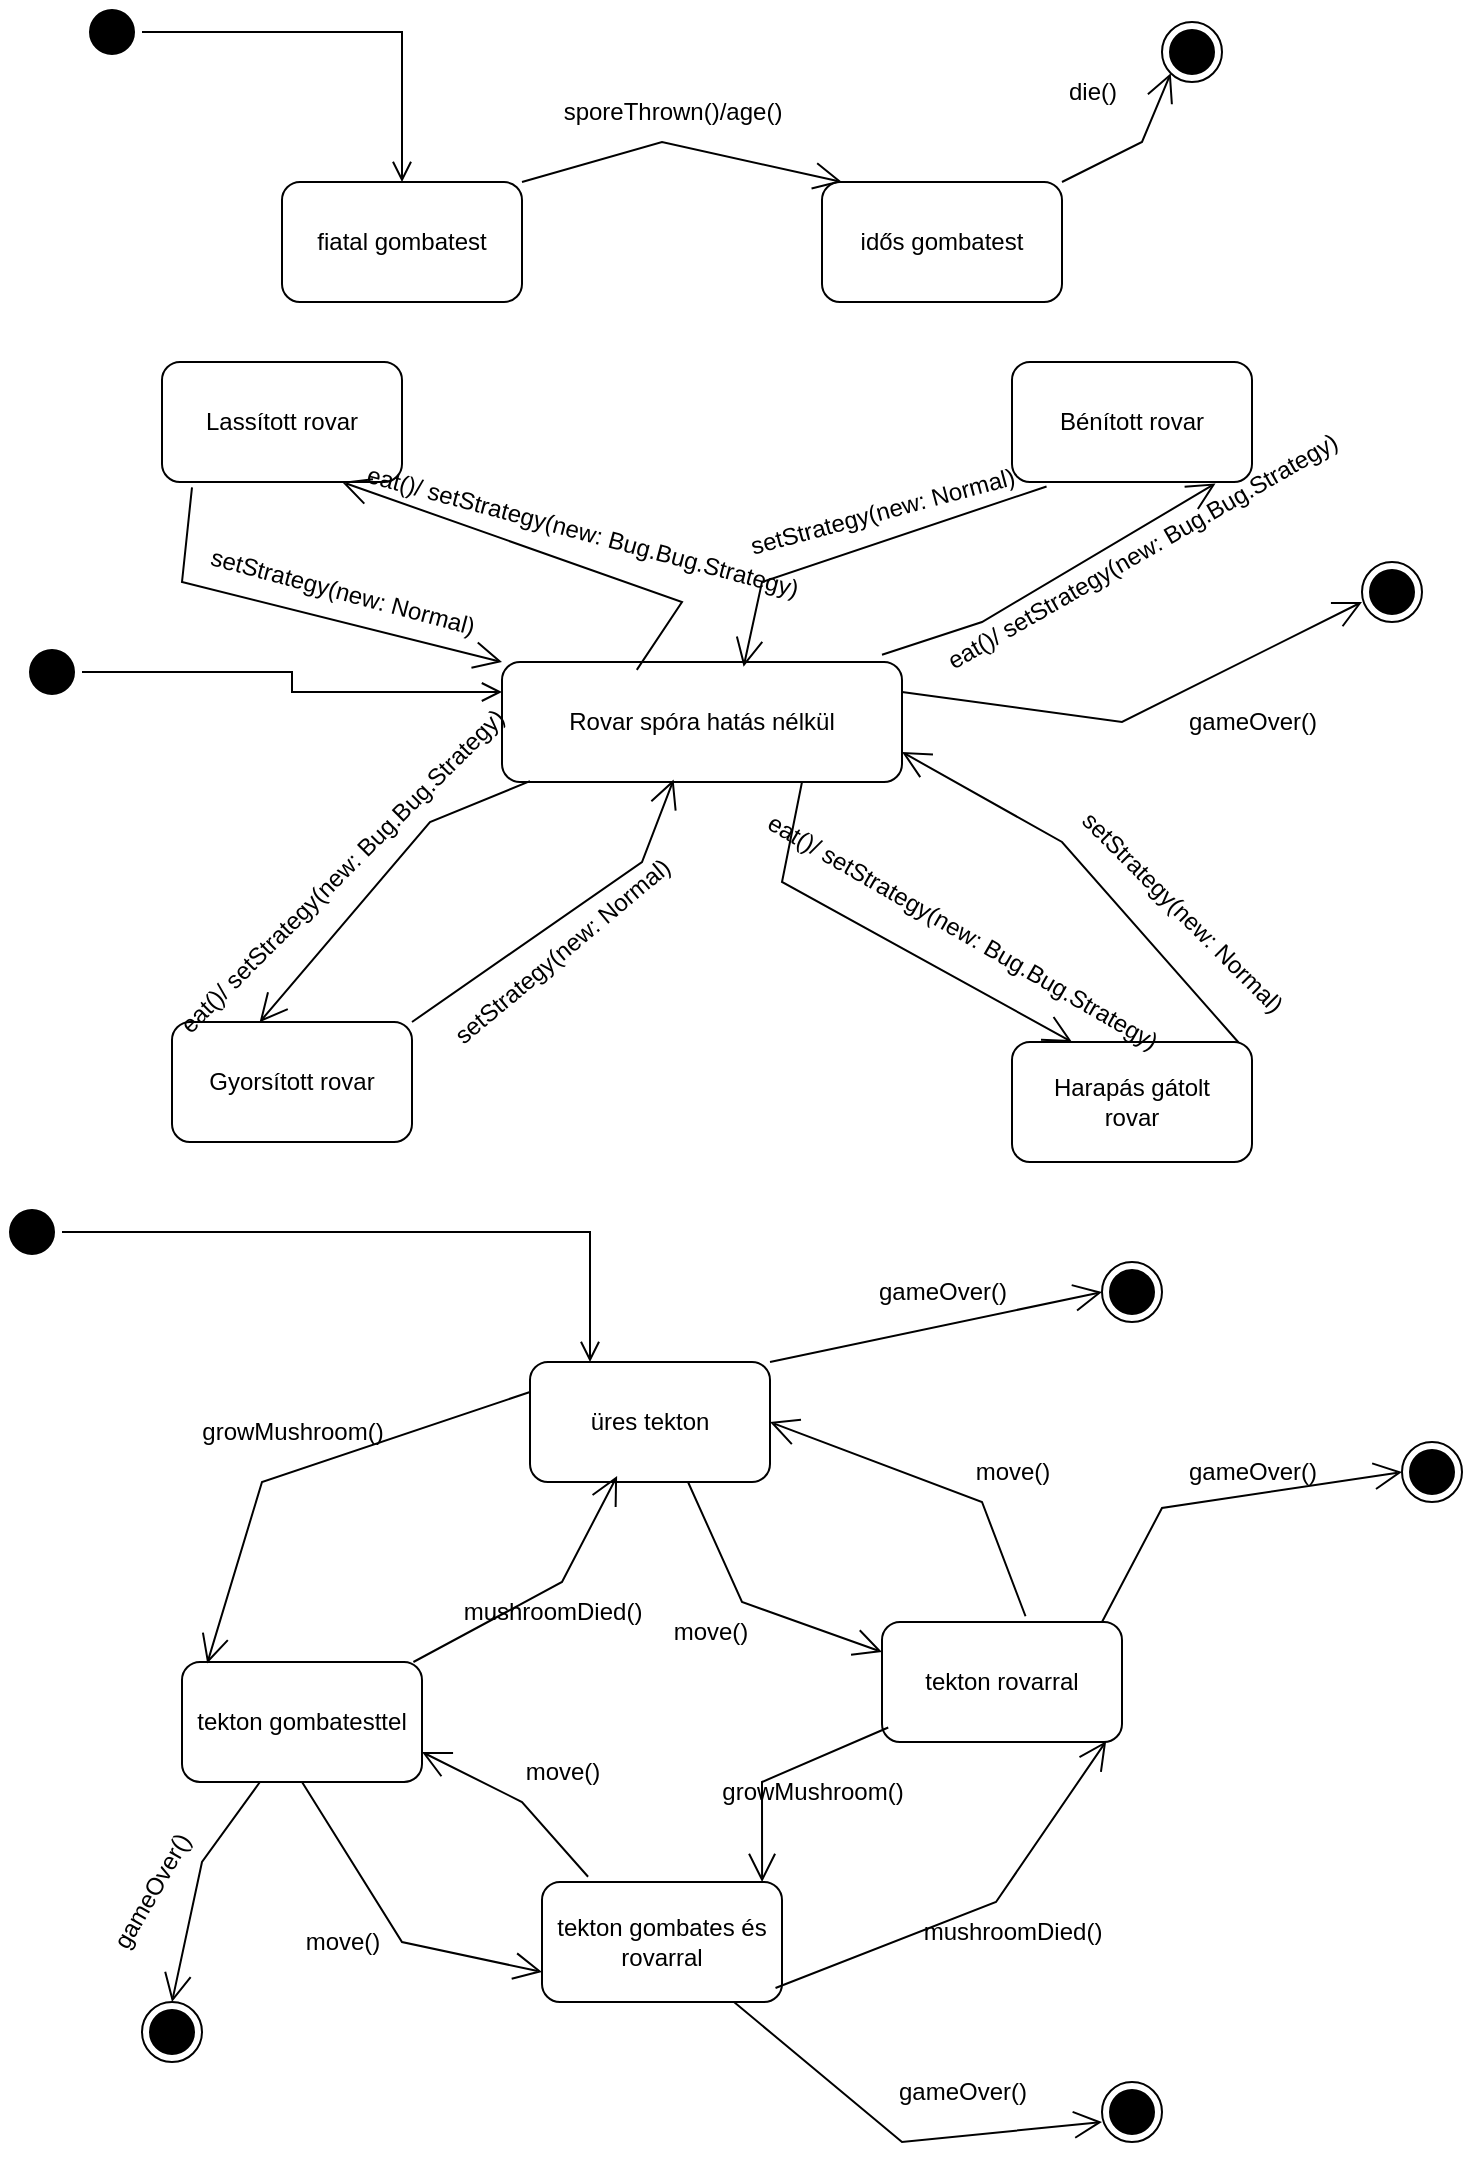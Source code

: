 <mxfile version="26.1.0">
  <diagram name="1 oldal" id="e7ZTyXk7wsJKb9iVIcrr">
    <mxGraphModel dx="1290" dy="530" grid="1" gridSize="10" guides="1" tooltips="1" connect="1" arrows="1" fold="1" page="1" pageScale="1" pageWidth="827" pageHeight="1169" math="0" shadow="0">
      <root>
        <mxCell id="0" />
        <mxCell id="1" parent="0" />
        <mxCell id="Q8xAdufbQUyKPDSiKzdz-1" value="" style="ellipse;html=1;shape=startState;fillColor=#000000;strokeColor=#000000;" parent="1" vertex="1">
          <mxGeometry x="70" y="70" width="30" height="30" as="geometry" />
        </mxCell>
        <mxCell id="Q8xAdufbQUyKPDSiKzdz-2" value="" style="edgeStyle=orthogonalEdgeStyle;html=1;verticalAlign=bottom;endArrow=open;endSize=8;strokeColor=#000000;rounded=0;" parent="1" source="Q8xAdufbQUyKPDSiKzdz-1" target="Q8xAdufbQUyKPDSiKzdz-13" edge="1">
          <mxGeometry relative="1" as="geometry">
            <mxPoint x="190" y="190" as="targetPoint" />
          </mxGeometry>
        </mxCell>
        <mxCell id="Q8xAdufbQUyKPDSiKzdz-3" value="" style="ellipse;html=1;shape=startState;fillColor=#000000;strokeColor=#000000;" parent="1" vertex="1">
          <mxGeometry x="40" y="390" width="30" height="30" as="geometry" />
        </mxCell>
        <mxCell id="Q8xAdufbQUyKPDSiKzdz-4" value="" style="edgeStyle=orthogonalEdgeStyle;html=1;verticalAlign=bottom;endArrow=open;endSize=8;strokeColor=#000000;rounded=0;entryX=0;entryY=0.25;entryDx=0;entryDy=0;" parent="1" source="Q8xAdufbQUyKPDSiKzdz-3" target="Q8xAdufbQUyKPDSiKzdz-14" edge="1">
          <mxGeometry relative="1" as="geometry">
            <mxPoint x="200" y="380" as="targetPoint" />
          </mxGeometry>
        </mxCell>
        <mxCell id="Q8xAdufbQUyKPDSiKzdz-5" value="" style="ellipse;html=1;shape=startState;fillColor=#000000;strokeColor=#000000;" parent="1" vertex="1">
          <mxGeometry x="30" y="670" width="30" height="30" as="geometry" />
        </mxCell>
        <mxCell id="Q8xAdufbQUyKPDSiKzdz-6" value="" style="edgeStyle=orthogonalEdgeStyle;html=1;verticalAlign=bottom;endArrow=open;endSize=8;strokeColor=#000000;rounded=0;entryX=0.25;entryY=0;entryDx=0;entryDy=0;" parent="1" source="Q8xAdufbQUyKPDSiKzdz-5" target="Q8xAdufbQUyKPDSiKzdz-34" edge="1">
          <mxGeometry relative="1" as="geometry">
            <mxPoint x="85" y="750" as="targetPoint" />
          </mxGeometry>
        </mxCell>
        <mxCell id="Q8xAdufbQUyKPDSiKzdz-7" value="" style="ellipse;html=1;shape=endState;fillColor=#000000;strokeColor=#000000;" parent="1" vertex="1">
          <mxGeometry x="580" y="700" width="30" height="30" as="geometry" />
        </mxCell>
        <mxCell id="Q8xAdufbQUyKPDSiKzdz-8" value="" style="ellipse;html=1;shape=endState;fillColor=#000000;strokeColor=#000000;" parent="1" vertex="1">
          <mxGeometry x="710" y="350" width="30" height="30" as="geometry" />
        </mxCell>
        <mxCell id="Q8xAdufbQUyKPDSiKzdz-9" value="" style="ellipse;html=1;shape=endState;fillColor=#000000;strokeColor=#000000;" parent="1" vertex="1">
          <mxGeometry x="610" y="80" width="30" height="30" as="geometry" />
        </mxCell>
        <mxCell id="Q8xAdufbQUyKPDSiKzdz-13" value="fiatal gombatest" style="rounded=1;whiteSpace=wrap;html=1;" parent="1" vertex="1">
          <mxGeometry x="170" y="160" width="120" height="60" as="geometry" />
        </mxCell>
        <mxCell id="Q8xAdufbQUyKPDSiKzdz-14" value="Rovar spóra hatás nélkül" style="rounded=1;whiteSpace=wrap;html=1;" parent="1" vertex="1">
          <mxGeometry x="280" y="400" width="200" height="60" as="geometry" />
        </mxCell>
        <mxCell id="Q8xAdufbQUyKPDSiKzdz-15" value="idős gombatest" style="rounded=1;whiteSpace=wrap;html=1;" parent="1" vertex="1">
          <mxGeometry x="440" y="160" width="120" height="60" as="geometry" />
        </mxCell>
        <mxCell id="Q8xAdufbQUyKPDSiKzdz-18" value="Lassított rovar" style="rounded=1;whiteSpace=wrap;html=1;" parent="1" vertex="1">
          <mxGeometry x="110" y="250" width="120" height="60" as="geometry" />
        </mxCell>
        <mxCell id="Q8xAdufbQUyKPDSiKzdz-19" value="Gyorsított rovar" style="rounded=1;whiteSpace=wrap;html=1;" parent="1" vertex="1">
          <mxGeometry x="115" y="580" width="120" height="60" as="geometry" />
        </mxCell>
        <mxCell id="Q8xAdufbQUyKPDSiKzdz-20" value="Bénított rovar" style="rounded=1;whiteSpace=wrap;html=1;" parent="1" vertex="1">
          <mxGeometry x="535" y="250" width="120" height="60" as="geometry" />
        </mxCell>
        <mxCell id="Q8xAdufbQUyKPDSiKzdz-21" value="Harapás gátolt&lt;br&gt;rovar" style="rounded=1;whiteSpace=wrap;html=1;" parent="1" vertex="1">
          <mxGeometry x="535" y="590" width="120" height="60" as="geometry" />
        </mxCell>
        <mxCell id="Q8xAdufbQUyKPDSiKzdz-34" value="üres tekton" style="rounded=1;whiteSpace=wrap;html=1;" parent="1" vertex="1">
          <mxGeometry x="294" y="750" width="120" height="60" as="geometry" />
        </mxCell>
        <mxCell id="Q8xAdufbQUyKPDSiKzdz-35" value="tekton gombatesttel" style="rounded=1;whiteSpace=wrap;html=1;" parent="1" vertex="1">
          <mxGeometry x="120" y="900" width="120" height="60" as="geometry" />
        </mxCell>
        <mxCell id="Q8xAdufbQUyKPDSiKzdz-36" value="tekton rovarral" style="rounded=1;whiteSpace=wrap;html=1;" parent="1" vertex="1">
          <mxGeometry x="470" y="880" width="120" height="60" as="geometry" />
        </mxCell>
        <mxCell id="Q8xAdufbQUyKPDSiKzdz-37" value="tekton gombates és rovarral" style="rounded=1;whiteSpace=wrap;html=1;" parent="1" vertex="1">
          <mxGeometry x="300" y="1010" width="120" height="60" as="geometry" />
        </mxCell>
        <mxCell id="Q8xAdufbQUyKPDSiKzdz-49" value="sporeThrown()/age()" style="text;html=1;align=center;verticalAlign=middle;resizable=0;points=[];autosize=1;strokeColor=none;fillColor=none;" parent="1" vertex="1">
          <mxGeometry x="300" y="110" width="130" height="30" as="geometry" />
        </mxCell>
        <mxCell id="Q8xAdufbQUyKPDSiKzdz-50" value="die()" style="text;html=1;align=center;verticalAlign=middle;resizable=0;points=[];autosize=1;strokeColor=none;fillColor=none;" parent="1" vertex="1">
          <mxGeometry x="550" y="100" width="50" height="30" as="geometry" />
        </mxCell>
        <mxCell id="Q8xAdufbQUyKPDSiKzdz-54" value="" style="endArrow=open;endFill=1;endSize=12;html=1;rounded=0;exitX=0.125;exitY=1.044;exitDx=0;exitDy=0;entryX=0;entryY=0;entryDx=0;entryDy=0;exitPerimeter=0;" parent="1" source="Q8xAdufbQUyKPDSiKzdz-18" target="Q8xAdufbQUyKPDSiKzdz-14" edge="1">
          <mxGeometry width="160" relative="1" as="geometry">
            <mxPoint x="290" y="250" as="sourcePoint" />
            <mxPoint x="450" y="250" as="targetPoint" />
            <Array as="points">
              <mxPoint x="120" y="360" />
            </Array>
          </mxGeometry>
        </mxCell>
        <mxCell id="Q8xAdufbQUyKPDSiKzdz-58" value="" style="endArrow=open;endFill=1;endSize=12;html=1;rounded=0;entryX=0.75;entryY=1;entryDx=0;entryDy=0;exitX=0.337;exitY=0.066;exitDx=0;exitDy=0;exitPerimeter=0;" parent="1" source="Q8xAdufbQUyKPDSiKzdz-14" target="Q8xAdufbQUyKPDSiKzdz-18" edge="1">
          <mxGeometry width="160" relative="1" as="geometry">
            <mxPoint x="470" y="360" as="sourcePoint" />
            <mxPoint x="350" y="360" as="targetPoint" />
            <Array as="points">
              <mxPoint x="370" y="370" />
            </Array>
          </mxGeometry>
        </mxCell>
        <mxCell id="Q8xAdufbQUyKPDSiKzdz-59" value="" style="endArrow=open;endFill=1;endSize=12;html=1;rounded=0;exitX=1;exitY=0;exitDx=0;exitDy=0;entryX=0.083;entryY=0;entryDx=0;entryDy=0;entryPerimeter=0;" parent="1" source="Q8xAdufbQUyKPDSiKzdz-13" target="Q8xAdufbQUyKPDSiKzdz-15" edge="1">
          <mxGeometry width="160" relative="1" as="geometry">
            <mxPoint x="360" y="55" as="sourcePoint" />
            <mxPoint x="407" y="110" as="targetPoint" />
            <Array as="points">
              <mxPoint x="360" y="140" />
            </Array>
          </mxGeometry>
        </mxCell>
        <mxCell id="Q8xAdufbQUyKPDSiKzdz-60" value="" style="endArrow=open;endFill=1;endSize=12;html=1;rounded=0;exitX=1;exitY=0;exitDx=0;exitDy=0;entryX=0;entryY=1;entryDx=0;entryDy=0;" parent="1" source="Q8xAdufbQUyKPDSiKzdz-15" target="Q8xAdufbQUyKPDSiKzdz-9" edge="1">
          <mxGeometry width="160" relative="1" as="geometry">
            <mxPoint x="370" y="65" as="sourcePoint" />
            <mxPoint x="417" y="120" as="targetPoint" />
            <Array as="points">
              <mxPoint x="600" y="140" />
            </Array>
          </mxGeometry>
        </mxCell>
        <mxCell id="Q8xAdufbQUyKPDSiKzdz-61" value="" style="endArrow=open;endFill=1;endSize=12;html=1;rounded=0;exitX=0.95;exitY=-0.061;exitDx=0;exitDy=0;entryX=0.848;entryY=1.012;entryDx=0;entryDy=0;entryPerimeter=0;exitPerimeter=0;" parent="1" source="Q8xAdufbQUyKPDSiKzdz-14" target="Q8xAdufbQUyKPDSiKzdz-20" edge="1">
          <mxGeometry width="160" relative="1" as="geometry">
            <mxPoint x="534" y="350" as="sourcePoint" />
            <mxPoint x="581" y="405" as="targetPoint" />
            <Array as="points">
              <mxPoint x="520" y="380" />
            </Array>
          </mxGeometry>
        </mxCell>
        <mxCell id="Q8xAdufbQUyKPDSiKzdz-62" value="" style="endArrow=open;endFill=1;endSize=12;html=1;rounded=0;exitX=0.144;exitY=1.037;exitDx=0;exitDy=0;entryX=0.604;entryY=0.04;entryDx=0;entryDy=0;entryPerimeter=0;exitPerimeter=0;" parent="1" source="Q8xAdufbQUyKPDSiKzdz-20" target="Q8xAdufbQUyKPDSiKzdz-14" edge="1">
          <mxGeometry width="160" relative="1" as="geometry">
            <mxPoint x="544" y="360" as="sourcePoint" />
            <mxPoint x="591" y="415" as="targetPoint" />
            <Array as="points">
              <mxPoint x="410" y="360" />
            </Array>
          </mxGeometry>
        </mxCell>
        <mxCell id="Q8xAdufbQUyKPDSiKzdz-63" value="" style="endArrow=open;endFill=1;endSize=12;html=1;rounded=0;exitX=0.75;exitY=1;exitDx=0;exitDy=0;entryX=0.25;entryY=0;entryDx=0;entryDy=0;" parent="1" source="Q8xAdufbQUyKPDSiKzdz-14" target="Q8xAdufbQUyKPDSiKzdz-21" edge="1">
          <mxGeometry width="160" relative="1" as="geometry">
            <mxPoint x="554" y="370" as="sourcePoint" />
            <mxPoint x="500" y="500" as="targetPoint" />
            <Array as="points">
              <mxPoint x="420" y="510" />
            </Array>
          </mxGeometry>
        </mxCell>
        <mxCell id="Q8xAdufbQUyKPDSiKzdz-64" value="" style="endArrow=open;endFill=1;endSize=12;html=1;rounded=0;exitX=0.944;exitY=0.004;exitDx=0;exitDy=0;entryX=1;entryY=0.75;entryDx=0;entryDy=0;exitPerimeter=0;" parent="1" source="Q8xAdufbQUyKPDSiKzdz-21" target="Q8xAdufbQUyKPDSiKzdz-14" edge="1">
          <mxGeometry width="160" relative="1" as="geometry">
            <mxPoint x="564" y="380" as="sourcePoint" />
            <mxPoint x="611" y="435" as="targetPoint" />
            <Array as="points">
              <mxPoint x="560" y="490" />
            </Array>
          </mxGeometry>
        </mxCell>
        <mxCell id="Q8xAdufbQUyKPDSiKzdz-65" value="" style="endArrow=open;endFill=1;endSize=12;html=1;rounded=0;exitX=0.07;exitY=0.993;exitDx=0;exitDy=0;entryX=0.365;entryY=0.002;entryDx=0;entryDy=0;entryPerimeter=0;exitPerimeter=0;" parent="1" source="Q8xAdufbQUyKPDSiKzdz-14" target="Q8xAdufbQUyKPDSiKzdz-19" edge="1">
          <mxGeometry width="160" relative="1" as="geometry">
            <mxPoint x="574" y="390" as="sourcePoint" />
            <mxPoint x="621" y="445" as="targetPoint" />
            <Array as="points">
              <mxPoint x="244" y="480" />
            </Array>
          </mxGeometry>
        </mxCell>
        <mxCell id="Q8xAdufbQUyKPDSiKzdz-66" value="" style="endArrow=open;endFill=1;endSize=12;html=1;rounded=0;exitX=1;exitY=0;exitDx=0;exitDy=0;entryX=0.429;entryY=0.98;entryDx=0;entryDy=0;entryPerimeter=0;" parent="1" source="Q8xAdufbQUyKPDSiKzdz-19" target="Q8xAdufbQUyKPDSiKzdz-14" edge="1">
          <mxGeometry width="160" relative="1" as="geometry">
            <mxPoint x="584" y="400" as="sourcePoint" />
            <mxPoint x="631" y="455" as="targetPoint" />
            <Array as="points">
              <mxPoint x="350" y="500" />
            </Array>
          </mxGeometry>
        </mxCell>
        <mxCell id="Q8xAdufbQUyKPDSiKzdz-67" value="" style="endArrow=open;endFill=1;endSize=12;html=1;rounded=0;exitX=0;exitY=0.25;exitDx=0;exitDy=0;entryX=0.105;entryY=0.012;entryDx=0;entryDy=0;entryPerimeter=0;" parent="1" source="Q8xAdufbQUyKPDSiKzdz-34" target="Q8xAdufbQUyKPDSiKzdz-35" edge="1">
          <mxGeometry width="160" relative="1" as="geometry">
            <mxPoint x="444" y="780" as="sourcePoint" />
            <mxPoint x="491" y="835" as="targetPoint" />
            <Array as="points">
              <mxPoint x="160" y="810" />
            </Array>
          </mxGeometry>
        </mxCell>
        <mxCell id="Q8xAdufbQUyKPDSiKzdz-68" value="" style="endArrow=open;endFill=1;endSize=12;html=1;rounded=0;entryX=0.363;entryY=0.95;entryDx=0;entryDy=0;entryPerimeter=0;" parent="1" source="Q8xAdufbQUyKPDSiKzdz-35" target="Q8xAdufbQUyKPDSiKzdz-34" edge="1">
          <mxGeometry width="160" relative="1" as="geometry">
            <mxPoint x="276.5" y="885" as="sourcePoint" />
            <mxPoint x="323.5" y="940" as="targetPoint" />
            <Array as="points">
              <mxPoint x="310" y="860" />
            </Array>
          </mxGeometry>
        </mxCell>
        <mxCell id="Q8xAdufbQUyKPDSiKzdz-69" value="" style="endArrow=open;endFill=1;endSize=12;html=1;rounded=0;exitX=0.5;exitY=1;exitDx=0;exitDy=0;entryX=0;entryY=0.25;entryDx=0;entryDy=0;" parent="1" target="Q8xAdufbQUyKPDSiKzdz-36" edge="1">
          <mxGeometry width="160" relative="1" as="geometry">
            <mxPoint x="373" y="810" as="sourcePoint" />
            <mxPoint x="420" y="865" as="targetPoint" />
            <Array as="points">
              <mxPoint x="400" y="870" />
            </Array>
          </mxGeometry>
        </mxCell>
        <mxCell id="Q8xAdufbQUyKPDSiKzdz-70" value="" style="endArrow=open;endFill=1;endSize=12;html=1;rounded=0;exitX=0.598;exitY=-0.048;exitDx=0;exitDy=0;entryX=1;entryY=0.5;entryDx=0;entryDy=0;exitPerimeter=0;" parent="1" source="Q8xAdufbQUyKPDSiKzdz-36" target="Q8xAdufbQUyKPDSiKzdz-34" edge="1">
          <mxGeometry width="160" relative="1" as="geometry">
            <mxPoint x="624" y="440" as="sourcePoint" />
            <mxPoint x="671" y="495" as="targetPoint" />
            <Array as="points">
              <mxPoint x="520" y="820" />
            </Array>
          </mxGeometry>
        </mxCell>
        <mxCell id="Q8xAdufbQUyKPDSiKzdz-71" value="" style="endArrow=open;endFill=1;endSize=12;html=1;rounded=0;entryX=1;entryY=0.75;entryDx=0;entryDy=0;exitX=0.192;exitY=-0.044;exitDx=0;exitDy=0;exitPerimeter=0;" parent="1" source="Q8xAdufbQUyKPDSiKzdz-37" target="Q8xAdufbQUyKPDSiKzdz-35" edge="1">
          <mxGeometry width="160" relative="1" as="geometry">
            <mxPoint x="318" y="976.5" as="sourcePoint" />
            <mxPoint x="420" y="883.5" as="targetPoint" />
            <Array as="points">
              <mxPoint x="290" y="970" />
            </Array>
          </mxGeometry>
        </mxCell>
        <mxCell id="Q8xAdufbQUyKPDSiKzdz-72" value="" style="endArrow=open;endFill=1;endSize=12;html=1;rounded=0;entryX=0;entryY=0.75;entryDx=0;entryDy=0;exitX=0.5;exitY=1;exitDx=0;exitDy=0;" parent="1" source="Q8xAdufbQUyKPDSiKzdz-35" target="Q8xAdufbQUyKPDSiKzdz-37" edge="1">
          <mxGeometry width="160" relative="1" as="geometry">
            <mxPoint x="333" y="1017" as="sourcePoint" />
            <mxPoint x="250" y="955" as="targetPoint" />
            <Array as="points">
              <mxPoint x="230" y="1040" />
            </Array>
          </mxGeometry>
        </mxCell>
        <mxCell id="Q8xAdufbQUyKPDSiKzdz-73" value="" style="endArrow=open;endFill=1;endSize=12;html=1;rounded=0;entryX=0.934;entryY=0.993;entryDx=0;entryDy=0;exitX=0.973;exitY=0.883;exitDx=0;exitDy=0;exitPerimeter=0;entryPerimeter=0;" parent="1" source="Q8xAdufbQUyKPDSiKzdz-37" target="Q8xAdufbQUyKPDSiKzdz-36" edge="1">
          <mxGeometry width="160" relative="1" as="geometry">
            <mxPoint x="560" y="1042" as="sourcePoint" />
            <mxPoint x="477" y="980" as="targetPoint" />
            <Array as="points">
              <mxPoint x="527" y="1020" />
            </Array>
          </mxGeometry>
        </mxCell>
        <mxCell id="Q8xAdufbQUyKPDSiKzdz-74" value="" style="endArrow=open;endFill=1;endSize=12;html=1;rounded=0;entryX=0.917;entryY=0;entryDx=0;entryDy=0;exitX=0.026;exitY=0.879;exitDx=0;exitDy=0;exitPerimeter=0;entryPerimeter=0;" parent="1" source="Q8xAdufbQUyKPDSiKzdz-36" target="Q8xAdufbQUyKPDSiKzdz-37" edge="1">
          <mxGeometry width="160" relative="1" as="geometry">
            <mxPoint x="353" y="1037" as="sourcePoint" />
            <mxPoint x="270" y="975" as="targetPoint" />
            <Array as="points">
              <mxPoint x="410" y="960" />
            </Array>
          </mxGeometry>
        </mxCell>
        <mxCell id="Q8xAdufbQUyKPDSiKzdz-77" value="eat()/ setStrategy(new: Bug.Bug.Strategy)" style="text;html=1;align=center;verticalAlign=middle;resizable=0;points=[];autosize=1;strokeColor=none;fillColor=none;rotation=-30;" parent="1" vertex="1">
          <mxGeometry x="500" y="330" width="200" height="30" as="geometry" />
        </mxCell>
        <mxCell id="Q8xAdufbQUyKPDSiKzdz-80" value="move()" style="text;html=1;align=center;verticalAlign=middle;resizable=0;points=[];autosize=1;strokeColor=none;fillColor=none;" parent="1" vertex="1">
          <mxGeometry x="354" y="870" width="60" height="30" as="geometry" />
        </mxCell>
        <mxCell id="Q8xAdufbQUyKPDSiKzdz-81" value="" style="endArrow=open;endFill=1;endSize=12;html=1;rounded=0;exitX=1;exitY=0.25;exitDx=0;exitDy=0;" parent="1" source="Q8xAdufbQUyKPDSiKzdz-14" edge="1">
          <mxGeometry width="160" relative="1" as="geometry">
            <mxPoint x="553" y="560" as="sourcePoint" />
            <mxPoint x="710" y="370" as="targetPoint" />
            <Array as="points">
              <mxPoint x="590" y="430" />
            </Array>
          </mxGeometry>
        </mxCell>
        <mxCell id="Q8xAdufbQUyKPDSiKzdz-82" value="" style="endArrow=open;endFill=1;endSize=12;html=1;rounded=0;exitX=0.598;exitY=-0.048;exitDx=0;exitDy=0;exitPerimeter=0;entryX=0;entryY=0.5;entryDx=0;entryDy=0;" parent="1" edge="1" target="Q8xAdufbQUyKPDSiKzdz-85">
          <mxGeometry width="160" relative="1" as="geometry">
            <mxPoint x="580" y="880" as="sourcePoint" />
            <mxPoint x="640" y="810" as="targetPoint" />
            <Array as="points">
              <mxPoint x="610" y="823" />
            </Array>
          </mxGeometry>
        </mxCell>
        <mxCell id="Q8xAdufbQUyKPDSiKzdz-83" value="" style="endArrow=open;endFill=1;endSize=12;html=1;rounded=0;exitX=1;exitY=0;exitDx=0;exitDy=0;entryX=0;entryY=0.5;entryDx=0;entryDy=0;" parent="1" source="Q8xAdufbQUyKPDSiKzdz-34" target="Q8xAdufbQUyKPDSiKzdz-7" edge="1">
          <mxGeometry width="160" relative="1" as="geometry">
            <mxPoint x="538" y="763.5" as="sourcePoint" />
            <mxPoint x="410" y="666.5" as="targetPoint" />
            <Array as="points" />
          </mxGeometry>
        </mxCell>
        <mxCell id="Q8xAdufbQUyKPDSiKzdz-84" value="" style="endArrow=open;endFill=1;endSize=12;html=1;rounded=0;" parent="1" source="Q8xAdufbQUyKPDSiKzdz-37" edge="1">
          <mxGeometry width="160" relative="1" as="geometry">
            <mxPoint x="572" y="907" as="sourcePoint" />
            <mxPoint x="580" y="1130" as="targetPoint" />
            <Array as="points">
              <mxPoint x="480" y="1140" />
            </Array>
          </mxGeometry>
        </mxCell>
        <mxCell id="Q8xAdufbQUyKPDSiKzdz-85" value="" style="ellipse;html=1;shape=endState;fillColor=#000000;strokeColor=#000000;" parent="1" vertex="1">
          <mxGeometry x="730" y="790" width="30" height="30" as="geometry" />
        </mxCell>
        <mxCell id="Q8xAdufbQUyKPDSiKzdz-86" value="" style="ellipse;html=1;shape=endState;fillColor=#000000;strokeColor=#000000;" parent="1" vertex="1">
          <mxGeometry x="580" y="1110" width="30" height="30" as="geometry" />
        </mxCell>
        <mxCell id="Q8xAdufbQUyKPDSiKzdz-87" value="" style="endArrow=open;endFill=1;endSize=12;html=1;rounded=0;exitX=0.324;exitY=1.002;exitDx=0;exitDy=0;exitPerimeter=0;entryX=0.5;entryY=0;entryDx=0;entryDy=0;" parent="1" source="Q8xAdufbQUyKPDSiKzdz-35" target="Q8xAdufbQUyKPDSiKzdz-88" edge="1">
          <mxGeometry width="160" relative="1" as="geometry">
            <mxPoint x="-62" y="1020" as="sourcePoint" />
            <mxPoint x="122" y="1080" as="targetPoint" />
            <Array as="points">
              <mxPoint x="130" y="1000" />
            </Array>
          </mxGeometry>
        </mxCell>
        <mxCell id="Q8xAdufbQUyKPDSiKzdz-88" value="" style="ellipse;html=1;shape=endState;fillColor=#000000;strokeColor=#000000;" parent="1" vertex="1">
          <mxGeometry x="100" y="1070" width="30" height="30" as="geometry" />
        </mxCell>
        <mxCell id="Q8xAdufbQUyKPDSiKzdz-89" value="move()" style="text;html=1;align=center;verticalAlign=middle;resizable=0;points=[];autosize=1;strokeColor=none;fillColor=none;" parent="1" vertex="1">
          <mxGeometry x="505" y="790" width="60" height="30" as="geometry" />
        </mxCell>
        <mxCell id="Q8xAdufbQUyKPDSiKzdz-90" value="move()" style="text;html=1;align=center;verticalAlign=middle;resizable=0;points=[];autosize=1;strokeColor=none;fillColor=none;" parent="1" vertex="1">
          <mxGeometry x="170" y="1025" width="60" height="30" as="geometry" />
        </mxCell>
        <mxCell id="Q8xAdufbQUyKPDSiKzdz-91" value="move()" style="text;html=1;align=center;verticalAlign=middle;resizable=0;points=[];autosize=1;strokeColor=none;fillColor=none;" parent="1" vertex="1">
          <mxGeometry x="280" y="940" width="60" height="30" as="geometry" />
        </mxCell>
        <mxCell id="Q8xAdufbQUyKPDSiKzdz-92" value="growMushroom()" style="text;html=1;align=center;verticalAlign=middle;resizable=0;points=[];autosize=1;strokeColor=none;fillColor=none;" parent="1" vertex="1">
          <mxGeometry x="120" y="770" width="110" height="30" as="geometry" />
        </mxCell>
        <mxCell id="Q8xAdufbQUyKPDSiKzdz-93" value="growMushroom()" style="text;html=1;align=center;verticalAlign=middle;resizable=0;points=[];autosize=1;strokeColor=none;fillColor=none;" parent="1" vertex="1">
          <mxGeometry x="380" y="950" width="110" height="30" as="geometry" />
        </mxCell>
        <mxCell id="Q8xAdufbQUyKPDSiKzdz-94" value="mushroomDied()" style="text;html=1;align=center;verticalAlign=middle;resizable=0;points=[];autosize=1;strokeColor=none;fillColor=none;" parent="1" vertex="1">
          <mxGeometry x="250" y="860" width="110" height="30" as="geometry" />
        </mxCell>
        <mxCell id="Q8xAdufbQUyKPDSiKzdz-95" value="mushroomDied()" style="text;html=1;align=center;verticalAlign=middle;resizable=0;points=[];autosize=1;strokeColor=none;fillColor=none;" parent="1" vertex="1">
          <mxGeometry x="480" y="1020" width="110" height="30" as="geometry" />
        </mxCell>
        <mxCell id="kd4C5FMF_OA7qxTcNZzd-1" value="setStrategy(new: N&lt;span style=&quot;background-color: transparent; color: light-dark(rgb(0, 0, 0), rgb(255, 255, 255));&quot;&gt;ormal)&lt;/span&gt;" style="text;html=1;align=center;verticalAlign=middle;resizable=0;points=[];autosize=1;strokeColor=none;fillColor=none;rotation=-15;" vertex="1" parent="1">
          <mxGeometry x="390" y="310" width="160" height="30" as="geometry" />
        </mxCell>
        <mxCell id="kd4C5FMF_OA7qxTcNZzd-2" value="setStrategy(new: N&lt;span style=&quot;background-color: transparent; color: light-dark(rgb(0, 0, 0), rgb(255, 255, 255));&quot;&gt;ormal)&lt;/span&gt;" style="text;html=1;align=center;verticalAlign=middle;resizable=0;points=[];autosize=1;strokeColor=none;fillColor=none;rotation=15;" vertex="1" parent="1">
          <mxGeometry x="120" y="350" width="160" height="30" as="geometry" />
        </mxCell>
        <mxCell id="kd4C5FMF_OA7qxTcNZzd-3" value="setStrategy(new: N&lt;span style=&quot;background-color: transparent; color: light-dark(rgb(0, 0, 0), rgb(255, 255, 255));&quot;&gt;ormal)&lt;/span&gt;" style="text;html=1;align=center;verticalAlign=middle;resizable=0;points=[];autosize=1;strokeColor=none;fillColor=none;rotation=-40;" vertex="1" parent="1">
          <mxGeometry x="230" y="530" width="160" height="30" as="geometry" />
        </mxCell>
        <mxCell id="kd4C5FMF_OA7qxTcNZzd-4" value="setStrategy(new: N&lt;span style=&quot;background-color: transparent; color: light-dark(rgb(0, 0, 0), rgb(255, 255, 255));&quot;&gt;ormal)&lt;/span&gt;" style="text;html=1;align=center;verticalAlign=middle;resizable=0;points=[];autosize=1;strokeColor=none;fillColor=none;rotation=45;" vertex="1" parent="1">
          <mxGeometry x="540" y="510" width="160" height="30" as="geometry" />
        </mxCell>
        <mxCell id="kd4C5FMF_OA7qxTcNZzd-5" value="eat()/ setStrategy(new: Bug.Bug.Strategy)" style="text;html=1;align=center;verticalAlign=middle;resizable=0;points=[];autosize=1;strokeColor=none;fillColor=none;rotation=30;" vertex="1" parent="1">
          <mxGeometry x="410" y="520" width="200" height="30" as="geometry" />
        </mxCell>
        <mxCell id="kd4C5FMF_OA7qxTcNZzd-7" value="eat()/ setStrategy(new: Bug.Bug.Strategy)" style="text;html=1;align=center;verticalAlign=middle;resizable=0;points=[];autosize=1;strokeColor=none;fillColor=none;rotation=-45;" vertex="1" parent="1">
          <mxGeometry x="100" y="490" width="200" height="30" as="geometry" />
        </mxCell>
        <mxCell id="kd4C5FMF_OA7qxTcNZzd-8" value="eat()/ setStrategy(new: Bug.Bug.Strategy)" style="text;html=1;align=center;verticalAlign=middle;resizable=0;points=[];autosize=1;strokeColor=none;fillColor=none;rotation=15;" vertex="1" parent="1">
          <mxGeometry x="220" y="320" width="200" height="30" as="geometry" />
        </mxCell>
        <mxCell id="kd4C5FMF_OA7qxTcNZzd-9" value="gameOver()" style="text;html=1;align=center;verticalAlign=middle;resizable=0;points=[];autosize=1;strokeColor=none;fillColor=none;" vertex="1" parent="1">
          <mxGeometry x="610" y="415" width="90" height="30" as="geometry" />
        </mxCell>
        <mxCell id="kd4C5FMF_OA7qxTcNZzd-10" value="gameOver()" style="text;html=1;align=center;verticalAlign=middle;resizable=0;points=[];autosize=1;strokeColor=none;fillColor=none;" vertex="1" parent="1">
          <mxGeometry x="455" y="700" width="90" height="30" as="geometry" />
        </mxCell>
        <mxCell id="kd4C5FMF_OA7qxTcNZzd-11" value="gameOver()" style="text;html=1;align=center;verticalAlign=middle;resizable=0;points=[];autosize=1;strokeColor=none;fillColor=none;" vertex="1" parent="1">
          <mxGeometry x="610" y="790" width="90" height="30" as="geometry" />
        </mxCell>
        <mxCell id="kd4C5FMF_OA7qxTcNZzd-12" value="gameOver()" style="text;html=1;align=center;verticalAlign=middle;resizable=0;points=[];autosize=1;strokeColor=none;fillColor=none;rotation=-60;" vertex="1" parent="1">
          <mxGeometry x="60" y="1000" width="90" height="30" as="geometry" />
        </mxCell>
        <mxCell id="kd4C5FMF_OA7qxTcNZzd-13" value="gameOver()" style="text;html=1;align=center;verticalAlign=middle;resizable=0;points=[];autosize=1;strokeColor=none;fillColor=none;" vertex="1" parent="1">
          <mxGeometry x="465" y="1100" width="90" height="30" as="geometry" />
        </mxCell>
      </root>
    </mxGraphModel>
  </diagram>
</mxfile>
